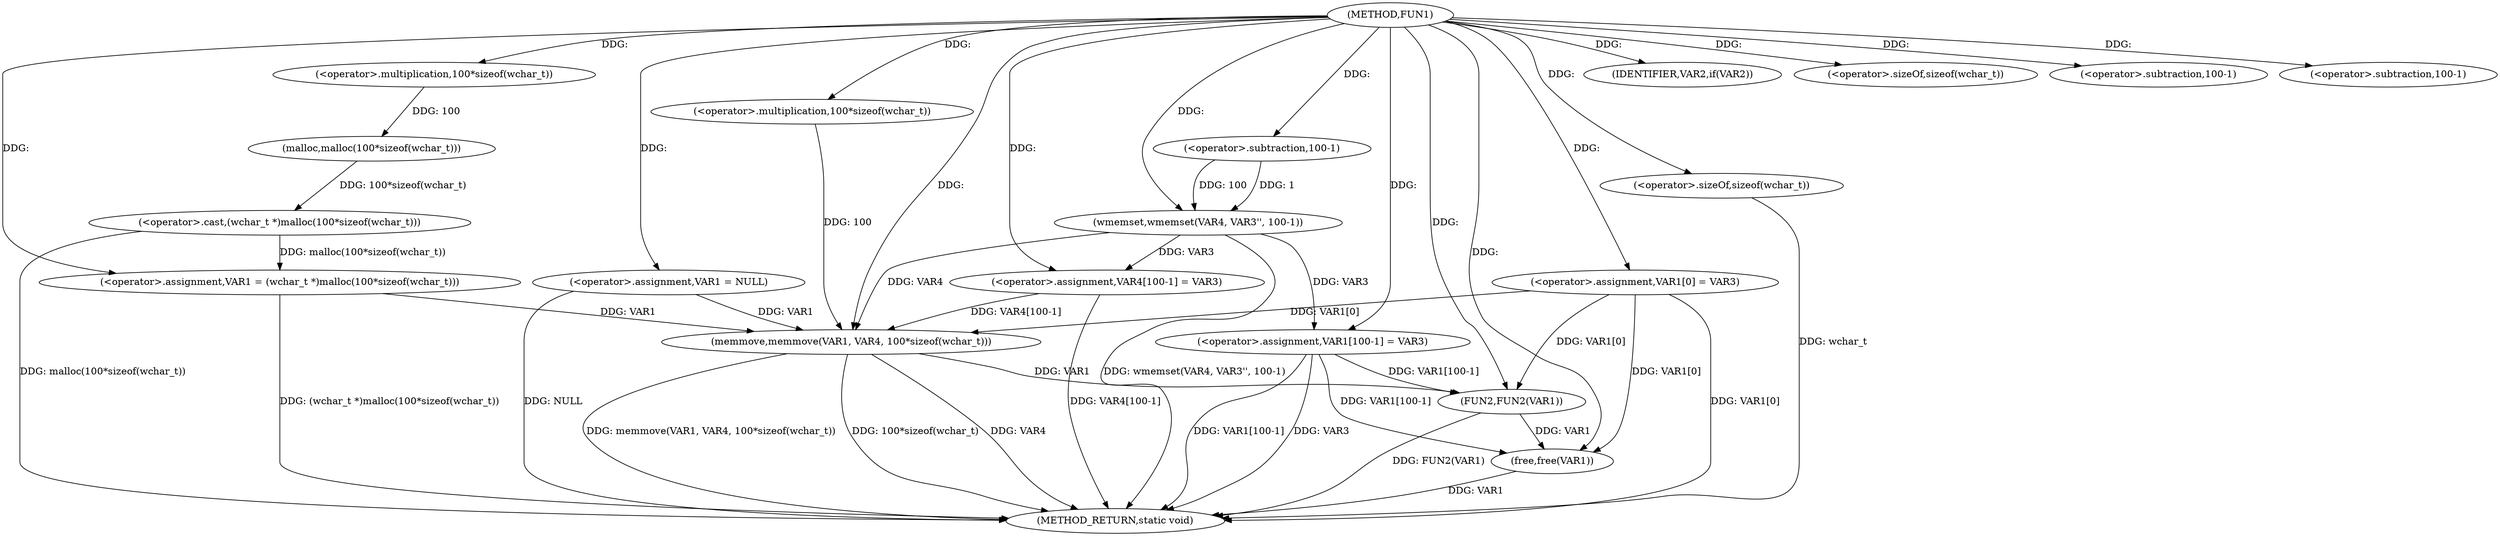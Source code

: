 digraph FUN1 {  
"1000100" [label = "(METHOD,FUN1)" ]
"1000156" [label = "(METHOD_RETURN,static void)" ]
"1000103" [label = "(<operator>.assignment,VAR1 = NULL)" ]
"1000107" [label = "(IDENTIFIER,VAR2,if(VAR2))" ]
"1000109" [label = "(<operator>.assignment,VAR1 = (wchar_t *)malloc(100*sizeof(wchar_t)))" ]
"1000111" [label = "(<operator>.cast,(wchar_t *)malloc(100*sizeof(wchar_t)))" ]
"1000113" [label = "(malloc,malloc(100*sizeof(wchar_t)))" ]
"1000114" [label = "(<operator>.multiplication,100*sizeof(wchar_t))" ]
"1000116" [label = "(<operator>.sizeOf,sizeof(wchar_t))" ]
"1000118" [label = "(<operator>.assignment,VAR1[0] = VAR3)" ]
"1000125" [label = "(wmemset,wmemset(VAR4, VAR3'', 100-1))" ]
"1000128" [label = "(<operator>.subtraction,100-1)" ]
"1000131" [label = "(<operator>.assignment,VAR4[100-1] = VAR3)" ]
"1000134" [label = "(<operator>.subtraction,100-1)" ]
"1000138" [label = "(memmove,memmove(VAR1, VAR4, 100*sizeof(wchar_t)))" ]
"1000141" [label = "(<operator>.multiplication,100*sizeof(wchar_t))" ]
"1000143" [label = "(<operator>.sizeOf,sizeof(wchar_t))" ]
"1000145" [label = "(<operator>.assignment,VAR1[100-1] = VAR3)" ]
"1000148" [label = "(<operator>.subtraction,100-1)" ]
"1000152" [label = "(FUN2,FUN2(VAR1))" ]
"1000154" [label = "(free,free(VAR1))" ]
  "1000125" -> "1000156"  [ label = "DDG: wmemset(VAR4, VAR3'', 100-1)"] 
  "1000145" -> "1000156"  [ label = "DDG: VAR3"] 
  "1000103" -> "1000156"  [ label = "DDG: NULL"] 
  "1000111" -> "1000156"  [ label = "DDG: malloc(100*sizeof(wchar_t))"] 
  "1000138" -> "1000156"  [ label = "DDG: memmove(VAR1, VAR4, 100*sizeof(wchar_t))"] 
  "1000118" -> "1000156"  [ label = "DDG: VAR1[0]"] 
  "1000145" -> "1000156"  [ label = "DDG: VAR1[100-1]"] 
  "1000109" -> "1000156"  [ label = "DDG: (wchar_t *)malloc(100*sizeof(wchar_t))"] 
  "1000131" -> "1000156"  [ label = "DDG: VAR4[100-1]"] 
  "1000138" -> "1000156"  [ label = "DDG: 100*sizeof(wchar_t)"] 
  "1000138" -> "1000156"  [ label = "DDG: VAR4"] 
  "1000152" -> "1000156"  [ label = "DDG: FUN2(VAR1)"] 
  "1000154" -> "1000156"  [ label = "DDG: VAR1"] 
  "1000143" -> "1000156"  [ label = "DDG: wchar_t"] 
  "1000100" -> "1000103"  [ label = "DDG: "] 
  "1000100" -> "1000107"  [ label = "DDG: "] 
  "1000111" -> "1000109"  [ label = "DDG: malloc(100*sizeof(wchar_t))"] 
  "1000100" -> "1000109"  [ label = "DDG: "] 
  "1000113" -> "1000111"  [ label = "DDG: 100*sizeof(wchar_t)"] 
  "1000114" -> "1000113"  [ label = "DDG: 100"] 
  "1000100" -> "1000114"  [ label = "DDG: "] 
  "1000100" -> "1000116"  [ label = "DDG: "] 
  "1000100" -> "1000118"  [ label = "DDG: "] 
  "1000100" -> "1000125"  [ label = "DDG: "] 
  "1000128" -> "1000125"  [ label = "DDG: 100"] 
  "1000128" -> "1000125"  [ label = "DDG: 1"] 
  "1000100" -> "1000128"  [ label = "DDG: "] 
  "1000125" -> "1000131"  [ label = "DDG: VAR3"] 
  "1000100" -> "1000131"  [ label = "DDG: "] 
  "1000100" -> "1000134"  [ label = "DDG: "] 
  "1000103" -> "1000138"  [ label = "DDG: VAR1"] 
  "1000109" -> "1000138"  [ label = "DDG: VAR1"] 
  "1000118" -> "1000138"  [ label = "DDG: VAR1[0]"] 
  "1000100" -> "1000138"  [ label = "DDG: "] 
  "1000125" -> "1000138"  [ label = "DDG: VAR4"] 
  "1000131" -> "1000138"  [ label = "DDG: VAR4[100-1]"] 
  "1000141" -> "1000138"  [ label = "DDG: 100"] 
  "1000100" -> "1000141"  [ label = "DDG: "] 
  "1000100" -> "1000143"  [ label = "DDG: "] 
  "1000100" -> "1000145"  [ label = "DDG: "] 
  "1000125" -> "1000145"  [ label = "DDG: VAR3"] 
  "1000100" -> "1000148"  [ label = "DDG: "] 
  "1000138" -> "1000152"  [ label = "DDG: VAR1"] 
  "1000118" -> "1000152"  [ label = "DDG: VAR1[0]"] 
  "1000145" -> "1000152"  [ label = "DDG: VAR1[100-1]"] 
  "1000100" -> "1000152"  [ label = "DDG: "] 
  "1000152" -> "1000154"  [ label = "DDG: VAR1"] 
  "1000118" -> "1000154"  [ label = "DDG: VAR1[0]"] 
  "1000145" -> "1000154"  [ label = "DDG: VAR1[100-1]"] 
  "1000100" -> "1000154"  [ label = "DDG: "] 
}
